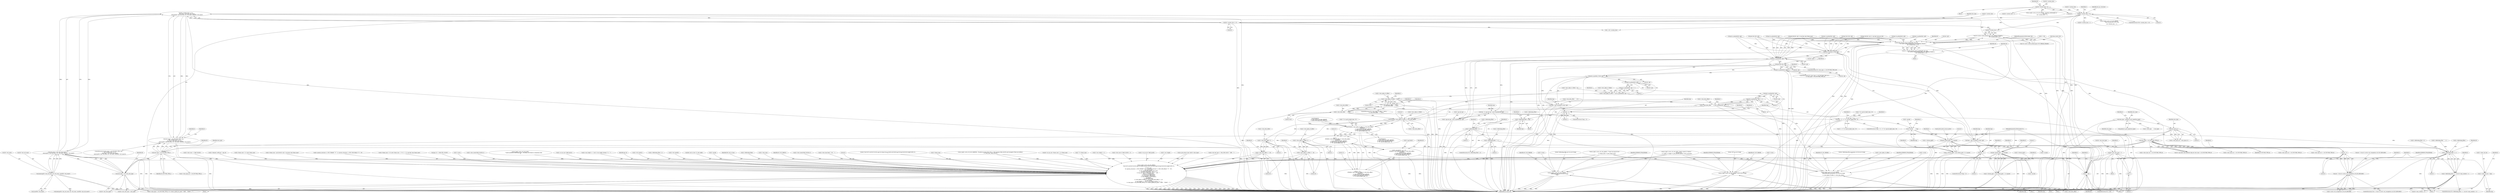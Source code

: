 digraph "0_FFmpeg_29ffeef5e73b8f41ff3a3f2242d356759c66f91f@API" {
"1002259" [label="(Call,h0->current_slice == 0 ||\n         slice_type != h0->last_slice_type ||\n         memcmp(h0->last_ref_count, h0->ref_count, sizeof(h0->ref_count)))"];
"1002260" [label="(Call,h0->current_slice == 0)"];
"1001121" [label="(Call,h0->current_slice != 0)"];
"1000189" [label="(Call,h0->current_slice = 0)"];
"1002265" [label="(Call,slice_type != h0->last_slice_type ||\n         memcmp(h0->last_ref_count, h0->ref_count, sizeof(h0->ref_count)))"];
"1002266" [label="(Call,slice_type != h0->last_slice_type)"];
"1002256" [label="(Call,slice_type != AV_PICTURE_TYPE_I)"];
"1000288" [label="(Call,slice_type & 3)"];
"1000274" [label="(Call,slice_type = golomb_to_pict_type[slice_type])"];
"1001058" [label="(Call,slice_type == AV_PICTURE_TYPE_B)"];
"1001900" [label="(Call,h0->last_slice_type = -1)"];
"1001904" [label="(Call,-1)"];
"1002271" [label="(Call,memcmp(h0->last_ref_count, h0->ref_count, sizeof(h0->ref_count)))"];
"1002255" [label="(Call,slice_type != AV_PICTURE_TYPE_I &&\n        (h0->current_slice == 0 ||\n         slice_type != h0->last_slice_type ||\n         memcmp(h0->last_ref_count, h0->ref_count, sizeof(h0->ref_count))))"];
"1002408" [label="(Call,!(h->avctx->active_thread_type & FF_THREAD_FRAME) ||\n                                             h0->current_slice == 0)"];
"1002402" [label="(Call,ff_h264_decode_ref_pic_marking(h0, &h->gb,\n                                             !(h->avctx->active_thread_type & FF_THREAD_FRAME) ||\n                                             h0->current_slice == 0))"];
"1002400" [label="(Call,ret = ff_h264_decode_ref_pic_marking(h0, &h->gb,\n                                             !(h->avctx->active_thread_type & FF_THREAD_FRAME) ||\n                                             h0->current_slice == 0))"];
"1002424" [label="(Call,ret < 0)"];
"1002423" [label="(Call,ret < 0 && (h->avctx->err_recognition & AV_EF_EXPLODE))"];
"1002493" [label="(Call,get_ue_golomb_31(&h->gb))"];
"1002491" [label="(Call,tmp = get_ue_golomb_31(&h->gb))"];
"1002499" [label="(Call,tmp > 2)"];
"1002511" [label="(Call,h->cabac_init_idc = tmp)"];
"1002529" [label="(Call,get_se_golomb(&h->gb))"];
"1002521" [label="(Call,tmp = h->pps.init_qp + get_se_golomb(&h->gb))"];
"1002535" [label="(Call,tmp > 51 + 6 * (h->sps.bit_depth_luma - 8))"];
"1002549" [label="(Call,av_log(h->avctx, AV_LOG_ERROR, \"QP %u out of range\n\", tmp))"];
"1002558" [label="(Call,h->qscale       = tmp)"];
"1002569" [label="(Call,get_chroma_qp(h, 0, h->qscale))"];
"1002563" [label="(Call,h->chroma_qp[0] = get_chroma_qp(h, 0, h->qscale))"];
"1002581" [label="(Call,get_chroma_qp(h, 1, h->qscale))"];
"1002575" [label="(Call,h->chroma_qp[1] = get_chroma_qp(h, 1, h->qscale))"];
"1002835" [label="(Call,h != h0)"];
"1003305" [label="(Call,av_log(h->avctx, AV_LOG_DEBUG,\n               \"slice:%d %s mb:%d %c%s%s pps:%u frame:%d poc:%d/%d ref:%d/%d qp:%d loop:%d:%d:%d weight:%d%s %s\n\",\n               h->slice_num,\n               (h->picture_structure == PICT_FRAME ? \"F\" : h->picture_structure == PICT_TOP_FIELD ? \"T\" : \"B\"),\n               first_mb_in_slice,\n               av_get_picture_type_char(h->slice_type),\n               h->slice_type_fixed ? \" fix\" : \"\",\n               h->nal_unit_type == NAL_IDR_SLICE ? \" IDR\" : \"\",\n               pps_id, h->frame_num,\n               h->cur_pic_ptr->field_poc[0],\n               h->cur_pic_ptr->field_poc[1],\n               h->ref_count[0], h->ref_count[1],\n               h->qscale,\n               h->deblocking_filter,\n               h->slice_alpha_c0_offset / 2 - 26, h->slice_beta_offset / 2 - 26,\n               h->use_weight,\n               h->use_weight == 1 && h->use_weight_chroma ? \"c\" : \"\",\n               h->slice_type == AV_PICTURE_TYPE_B ? (h->direct_spatial_mv_pred ? \"SPAT\" : \"TEMP\") : \"\"))"];
"1002523" [label="(Call,h->pps.init_qp + get_se_golomb(&h->gb))"];
"1002593" [label="(Call,get_bits1(&h->gb))"];
"1002610" [label="(Call,get_se_golomb(&h->gb))"];
"1002639" [label="(Call,get_ue_golomb_31(&h->gb))"];
"1002637" [label="(Call,tmp = get_ue_golomb_31(&h->gb))"];
"1002645" [label="(Call,tmp > 2)"];
"1002649" [label="(Call,av_log(h->avctx, AV_LOG_ERROR,\n                   \"deblocking_filter_idc %u out of range\n\", tmp))"];
"1002658" [label="(Call,h->deblocking_filter = tmp)"];
"1002664" [label="(Call,h->deblocking_filter < 2)"];
"1002669" [label="(Call,h->deblocking_filter ^= 1)"];
"1002785" [label="(Call,h->deblocking_filter == 1)"];
"1002784" [label="(Call,h->deblocking_filter == 1 && h0->max_contexts > 1)"];
"1002684" [label="(Call,get_se_golomb(&h->gb))"];
"1002683" [label="(Call,get_se_golomb(&h->gb) << 1)"];
"1002679" [label="(Call,h->slice_alpha_c0_offset += get_se_golomb(&h->gb) << 1)"];
"1002703" [label="(Call,h->slice_alpha_c0_offset > 104U)"];
"1002702" [label="(Call,h->slice_alpha_c0_offset > 104U ||\n                h->slice_beta_offset     > 104U)"];
"1002714" [label="(Call,av_log(h->avctx, AV_LOG_ERROR,\n                       \"deblocking filter parameters %d %d out of range\n\",\n                       h->slice_alpha_c0_offset, h->slice_beta_offset))"];
"1002856" [label="(Call,FFMIN(h->slice_alpha_c0_offset, h->slice_beta_offset))"];
"1002855" [label="(Call,FFMIN(h->slice_alpha_c0_offset, h->slice_beta_offset) -\n                   FFMAX3(0,\n                          h->pps.chroma_qp_index_offset[0],\n                          h->pps.chroma_qp_index_offset[1]) +\n                   6 * (h->sps.bit_depth_luma - 8))"];
"1002853" [label="(Call,52 -\n                   FFMIN(h->slice_alpha_c0_offset, h->slice_beta_offset) -\n                   FFMAX3(0,\n                          h->pps.chroma_qp_index_offset[0],\n                          h->pps.chroma_qp_index_offset[1]) +\n                   6 * (h->sps.bit_depth_luma - 8))"];
"1002847" [label="(Call,h->qp_thresh = 15 + 52 -\n                   FFMIN(h->slice_alpha_c0_offset, h->slice_beta_offset) -\n                   FFMAX3(0,\n                          h->pps.chroma_qp_index_offset[0],\n                          h->pps.chroma_qp_index_offset[1]) +\n                   6 * (h->sps.bit_depth_luma - 8))"];
"1002851" [label="(Call,15 + 52 -\n                   FFMIN(h->slice_alpha_c0_offset, h->slice_beta_offset) -\n                   FFMAX3(0,\n                          h->pps.chroma_qp_index_offset[0],\n                          h->pps.chroma_qp_index_offset[1]) +\n                   6 * (h->sps.bit_depth_luma - 8))"];
"1003383" [label="(Call,h->slice_alpha_c0_offset / 2)"];
"1003382" [label="(Call,h->slice_alpha_c0_offset / 2 - 26)"];
"1003390" [label="(Call,h->slice_beta_offset / 2)"];
"1003389" [label="(Call,h->slice_beta_offset / 2 - 26)"];
"1002695" [label="(Call,get_se_golomb(&h->gb))"];
"1002694" [label="(Call,get_se_golomb(&h->gb) << 1)"];
"1002690" [label="(Call,h->slice_beta_offset     += get_se_golomb(&h->gb) << 1)"];
"1002708" [label="(Call,h->slice_beta_offset     > 104U)"];
"1001909" [label="(Identifier,h)"];
"1002211" [label="(Call,get_se_golomb(&h->gb))"];
"1002549" [label="(Call,av_log(h->avctx, AV_LOG_ERROR, \"QP %u out of range\n\", tmp))"];
"1003371" [label="(Call,h->ref_count[1])"];
"1002653" [label="(Identifier,AV_LOG_ERROR)"];
"1002288" [label="(Identifier,h)"];
"1003304" [label="(Block,)"];
"1002805" [label="(Call,h->deblocking_filter = 2)"];
"1002275" [label="(Call,h0->ref_count)"];
"1003366" [label="(Call,h->ref_count[0])"];
"1002666" [label="(Identifier,h)"];
"1001905" [label="(Literal,1)"];
"1002673" [label="(Literal,1)"];
"1002620" [label="(Call,h->slice_alpha_c0_offset = 52)"];
"1001059" [label="(Identifier,slice_type)"];
"1002022" [label="(Call,first_mb_in_slice / h->mb_width)"];
"1002625" [label="(Call,h->slice_beta_offset     = 52)"];
"1002273" [label="(Identifier,h0)"];
"1000276" [label="(Call,golomb_to_pict_type[slice_type])"];
"1002800" [label="(Identifier,h)"];
"1002581" [label="(Call,get_chroma_qp(h, 1, h->qscale))"];
"1001188" [label="(Identifier,h)"];
"1002668" [label="(Literal,2)"];
"1002685" [label="(Call,&h->gb)"];
"1002572" [label="(Call,h->qscale)"];
"1000281" [label="(Identifier,h)"];
"1003394" [label="(Literal,2)"];
"1002636" [label="(Block,)"];
"1001130" [label="(Identifier,last_pic_structure)"];
"1003376" [label="(Call,h->qscale)"];
"1002847" [label="(Call,h->qp_thresh = 15 + 52 -\n                   FFMIN(h->slice_alpha_c0_offset, h->slice_beta_offset) -\n                   FFMAX3(0,\n                          h->pps.chroma_qp_index_offset[0],\n                          h->pps.chroma_qp_index_offset[1]) +\n                   6 * (h->sps.bit_depth_luma - 8))"];
"1002789" [label="(Literal,1)"];
"1003392" [label="(Identifier,h)"];
"1001914" [label="(Call,clone_slice(h, h0))"];
"1002849" [label="(Identifier,h)"];
"1002424" [label="(Call,ret < 0)"];
"1002523" [label="(Call,h->pps.init_qp + get_se_golomb(&h->gb))"];
"1002639" [label="(Call,get_ue_golomb_31(&h->gb))"];
"1002562" [label="(Identifier,tmp)"];
"1002648" [label="(Block,)"];
"1003384" [label="(Call,h->slice_alpha_c0_offset)"];
"1003329" [label="(Identifier,first_mb_in_slice)"];
"1002465" [label="(Call,h->slice_type_nos == AV_PICTURE_TYPE_B)"];
"1002894" [label="(Call,memcpy(h0->last_ref_count, h0->ref_count, sizeof(h0->last_ref_count)))"];
"1003379" [label="(Call,h->deblocking_filter)"];
"1002865" [label="(Literal,0)"];
"1002593" [label="(Call,get_bits1(&h->gb))"];
"1002492" [label="(Identifier,tmp)"];
"1003311" [label="(Call,h->slice_num)"];
"1002254" [label="(ControlStructure,if (slice_type != AV_PICTURE_TYPE_I &&\n        (h0->current_slice == 0 ||\n         slice_type != h0->last_slice_type ||\n         memcmp(h0->last_ref_count, h0->ref_count, sizeof(h0->ref_count)))))"];
"1002647" [label="(Literal,2)"];
"1002784" [label="(Call,h->deblocking_filter == 1 && h0->max_contexts > 1)"];
"1002718" [label="(Identifier,AV_LOG_ERROR)"];
"1001611" [label="(Call,ret < 0 && (h->avctx->err_recognition & AV_EF_EXPLODE))"];
"1003388" [label="(Literal,26)"];
"1002854" [label="(Literal,52)"];
"1000275" [label="(Identifier,slice_type)"];
"1002262" [label="(Identifier,h0)"];
"1003309" [label="(Identifier,AV_LOG_DEBUG)"];
"1002792" [label="(Identifier,h0)"];
"1002959" [label="(Call,h->slice_num&(MAX_SLICES-1))"];
"1003397" [label="(Identifier,h)"];
"1002689" [label="(Literal,1)"];
"1002696" [label="(Call,&h->gb)"];
"1002408" [label="(Call,!(h->avctx->active_thread_type & FF_THREAD_FRAME) ||\n                                             h0->current_slice == 0)"];
"1002575" [label="(Call,h->chroma_qp[1] = get_chroma_qp(h, 1, h->qscale))"];
"1002640" [label="(Call,&h->gb)"];
"1002498" [label="(ControlStructure,if (tmp > 2))"];
"1002663" [label="(ControlStructure,if (h->deblocking_filter < 2))"];
"1002563" [label="(Call,h->chroma_qp[0] = get_chroma_qp(h, 0, h->qscale))"];
"1002566" [label="(Identifier,h)"];
"1002259" [label="(Call,h0->current_slice == 0 ||\n         slice_type != h0->last_slice_type ||\n         memcmp(h0->last_ref_count, h0->ref_count, sizeof(h0->ref_count)))"];
"1002778" [label="(Call,h->deblocking_filter = 0)"];
"1002257" [label="(Identifier,slice_type)"];
"1000997" [label="(Call,get_bits(&h->gb, h->sps.log2_max_frame_num))"];
"1003382" [label="(Call,h->slice_alpha_c0_offset / 2 - 26)"];
"1001051" [label="(Call,!h->sps.direct_8x8_inference_flag && slice_type == AV_PICTURE_TYPE_B)"];
"1000279" [label="(Call,h->slice_type     = slice_type)"];
"1003334" [label="(Call,h->slice_type_fixed ? \" fix\" : \"\")"];
"1003425" [label="(Literal,0)"];
"1000289" [label="(Identifier,slice_type)"];
"1002880" [label="(Call,6 * (h->sps.bit_depth_luma - 8))"];
"1001058" [label="(Call,slice_type == AV_PICTURE_TYPE_B)"];
"1000193" [label="(Literal,0)"];
"1002402" [label="(Call,ff_h264_decode_ref_pic_marking(h0, &h->gb,\n                                             !(h->avctx->active_thread_type & FF_THREAD_FRAME) ||\n                                             h0->current_slice == 0))"];
"1002426" [label="(Literal,0)"];
"1003310" [label="(Literal,\"slice:%d %s mb:%d %c%s%s pps:%u frame:%d poc:%d/%d ref:%d/%d qp:%d loop:%d:%d:%d weight:%d%s %s\n\")"];
"1003349" [label="(Call,h->frame_num)"];
"1002975" [label="(Call,av_log(h->avctx, AV_LOG_WARNING, \"Possibly too many slices (%d >= %d), increase MAX_SLICES and recompile if there are artifacts\n\", h->slice_num, MAX_SLICES))"];
"1002651" [label="(Identifier,h)"];
"1002719" [label="(Literal,\"deblocking filter parameters %d %d out of range\n\")"];
"1000855" [label="(Call,av_log(h->avctx, AV_LOG_ERROR, \"changing width/height on \"\n                   \"slice %d\n\", h0->current_slice + 1))"];
"1001175" [label="(Call,h0->current_slice + 1)"];
"1000126" [label="(MethodParameterIn,H264Context *h0)"];
"1002337" [label="(Call,h->slice_type_nos == AV_PICTURE_TYPE_B)"];
"1002564" [label="(Call,h->chroma_qp[0])"];
"1003305" [label="(Call,av_log(h->avctx, AV_LOG_DEBUG,\n               \"slice:%d %s mb:%d %c%s%s pps:%u frame:%d poc:%d/%d ref:%d/%d qp:%d loop:%d:%d:%d weight:%d%s %s\n\",\n               h->slice_num,\n               (h->picture_structure == PICT_FRAME ? \"F\" : h->picture_structure == PICT_TOP_FIELD ? \"T\" : \"B\"),\n               first_mb_in_slice,\n               av_get_picture_type_char(h->slice_type),\n               h->slice_type_fixed ? \" fix\" : \"\",\n               h->nal_unit_type == NAL_IDR_SLICE ? \" IDR\" : \"\",\n               pps_id, h->frame_num,\n               h->cur_pic_ptr->field_poc[0],\n               h->cur_pic_ptr->field_poc[1],\n               h->ref_count[0], h->ref_count[1],\n               h->qscale,\n               h->deblocking_filter,\n               h->slice_alpha_c0_offset / 2 - 26, h->slice_beta_offset / 2 - 26,\n               h->use_weight,\n               h->use_weight == 1 && h->use_weight_chroma ? \"c\" : \"\",\n               h->slice_type == AV_PICTURE_TYPE_B ? (h->direct_spatial_mv_pred ? \"SPAT\" : \"TEMP\") : \"\"))"];
"1001754" [label="(Call,h0->cur_pic_ptr->frame_num != h->frame_num)"];
"1002836" [label="(Identifier,h)"];
"1002159" [label="(Call,get_se_golomb(&h->gb))"];
"1002834" [label="(ControlStructure,if (h != h0))"];
"1002088" [label="(Call,2 * h->frame_num)"];
"1003401" [label="(Call,h->use_weight == 1)"];
"1002417" [label="(Call,h0->current_slice == 0)"];
"1002529" [label="(Call,get_se_golomb(&h->gb))"];
"1003004" [label="(Call,h->slice_num & (MAX_SLICES - 1))"];
"1002535" [label="(Call,tmp > 51 + 6 * (h->sps.bit_depth_luma - 8))"];
"1002131" [label="(Call,get_bits(&h->gb, h->sps.log2_max_poc_lsb))"];
"1002733" [label="(Identifier,h)"];
"1002723" [label="(Call,h->slice_beta_offset)"];
"1001901" [label="(Call,h0->last_slice_type)"];
"1002451" [label="(Call,h->slice_type_nos == AV_PICTURE_TYPE_B)"];
"1002522" [label="(Identifier,tmp)"];
"1002534" [label="(ControlStructure,if (tmp > 51 + 6 * (h->sps.bit_depth_luma - 8)))"];
"1002720" [label="(Call,h->slice_alpha_c0_offset)"];
"1002680" [label="(Call,h->slice_alpha_c0_offset)"];
"1000177" [label="(Block,)"];
"1002491" [label="(Call,tmp = get_ue_golomb_31(&h->gb))"];
"1003352" [label="(Call,h->cur_pic_ptr->field_poc[0])"];
"1002524" [label="(Call,h->pps.init_qp)"];
"1002863" [label="(Call,FFMAX3(0,\n                          h->pps.chroma_qp_index_offset[0],\n                          h->pps.chroma_qp_index_offset[1]) +\n                   6 * (h->sps.bit_depth_luma - 8))"];
"1002186" [label="(Call,get_se_golomb(&h->gb))"];
"1002665" [label="(Call,h->deblocking_filter)"];
"1002670" [label="(Call,h->deblocking_filter)"];
"1002690" [label="(Call,h->slice_beta_offset     += get_se_golomb(&h->gb) << 1)"];
"1002638" [label="(Identifier,tmp)"];
"1002835" [label="(Call,h != h0)"];
"1002557" [label="(Identifier,AVERROR_INVALIDDATA)"];
"1002571" [label="(Literal,0)"];
"1003396" [label="(Call,h->use_weight)"];
"1002790" [label="(Call,h0->max_contexts > 1)"];
"1002700" [label="(Literal,1)"];
"1002536" [label="(Identifier,tmp)"];
"1002261" [label="(Call,h0->current_slice)"];
"1003390" [label="(Call,h->slice_beta_offset / 2)"];
"1002848" [label="(Call,h->qp_thresh)"];
"1002598" [label="(ControlStructure,if (h->slice_type == AV_PICTURE_TYPE_SP ||\n        h->slice_type == AV_PICTURE_TYPE_SI))"];
"1002701" [label="(ControlStructure,if (h->slice_alpha_c0_offset > 104U ||\n                h->slice_beta_offset     > 104U))"];
"1002615" [label="(Call,h->deblocking_filter     = 1)"];
"1003389" [label="(Call,h->slice_beta_offset / 2 - 26)"];
"1003330" [label="(Call,av_get_picture_type_char(h->slice_type))"];
"1002403" [label="(Identifier,h0)"];
"1002499" [label="(Call,tmp > 2)"];
"1002610" [label="(Call,get_se_golomb(&h->gb))"];
"1002662" [label="(Identifier,tmp)"];
"1002786" [label="(Call,h->deblocking_filter)"];
"1002272" [label="(Call,h0->last_ref_count)"];
"1000125" [label="(MethodParameterIn,H264Context *h)"];
"1000861" [label="(Call,h0->current_slice + 1)"];
"1002602" [label="(Identifier,h)"];
"1002617" [label="(Identifier,h)"];
"1002286" [label="(Call,h->slice_type_nos != AV_PICTURE_TYPE_I)"];
"1002584" [label="(Call,h->qscale)"];
"1002660" [label="(Identifier,h)"];
"1002409" [label="(Call,!(h->avctx->active_thread_type & FF_THREAD_FRAME))"];
"1001169" [label="(Call,av_log(h->avctx, AV_LOG_ERROR,\n                   \"unset cur_pic_ptr on %d. slice\n\",\n                   h0->current_slice + 1))"];
"1002476" [label="(Call,ff_h264_direct_ref_list_init(h))"];
"1002260" [label="(Call,h0->current_slice == 0)"];
"1002354" [label="(Call,h->slice_type_nos == AV_PICTURE_TYPE_B)"];
"1002684" [label="(Call,get_se_golomb(&h->gb))"];
"1002646" [label="(Identifier,tmp)"];
"1002650" [label="(Call,h->avctx)"];
"1002399" [label="(Block,)"];
"1002553" [label="(Identifier,AV_LOG_ERROR)"];
"1002695" [label="(Call,get_se_golomb(&h->gb))"];
"1002569" [label="(Call,get_chroma_qp(h, 0, h->qscale))"];
"1002678" [label="(Block,)"];
"1002264" [label="(Literal,0)"];
"1002539" [label="(Call,6 * (h->sps.bit_depth_luma - 8))"];
"1003340" [label="(Call,h->nal_unit_type == NAL_IDR_SLICE ? \" IDR\" : \"\")"];
"1002537" [label="(Call,51 + 6 * (h->sps.bit_depth_luma - 8))"];
"1002692" [label="(Identifier,h)"];
"1001904" [label="(Call,-1)"];
"1002889" [label="(Call,h0->last_slice_type = slice_type)"];
"1002669" [label="(Call,h->deblocking_filter ^= 1)"];
"1001120" [label="(ControlStructure,if (h0->current_slice != 0))"];
"1002438" [label="(Identifier,h)"];
"1002727" [label="(Identifier,AVERROR_INVALIDDATA)"];
"1002490" [label="(Block,)"];
"1002590" [label="(Identifier,h)"];
"1002708" [label="(Call,h->slice_beta_offset     > 104U)"];
"1002425" [label="(Identifier,ret)"];
"1002702" [label="(Call,h->slice_alpha_c0_offset > 104U ||\n                h->slice_beta_offset     > 104U)"];
"1002703" [label="(Call,h->slice_alpha_c0_offset > 104U)"];
"1002271" [label="(Call,memcmp(h0->last_ref_count, h0->ref_count, sizeof(h0->ref_count)))"];
"1002783" [label="(ControlStructure,if (h->deblocking_filter == 1 && h0->max_contexts > 1))"];
"1003395" [label="(Literal,26)"];
"1002266" [label="(Call,slice_type != h0->last_slice_type)"];
"1000274" [label="(Call,slice_type = golomb_to_pict_type[slice_type])"];
"1002423" [label="(Call,ret < 0 && (h->avctx->err_recognition & AV_EF_EXPLODE))"];
"1002255" [label="(Call,slice_type != AV_PICTURE_TYPE_I &&\n        (h0->current_slice == 0 ||\n         slice_type != h0->last_slice_type ||\n         memcmp(h0->last_ref_count, h0->ref_count, sizeof(h0->ref_count))))"];
"1002570" [label="(Identifier,h)"];
"1002969" [label="(Call,h->slice_num >= MAX_SLICES)"];
"1000980" [label="(Call,h->dequant_coeff_pps != pps_id)"];
"1001442" [label="(Call,h->frame_num != h->prev_frame_num)"];
"1002645" [label="(Call,tmp > 2)"];
"1002851" [label="(Call,15 + 52 -\n                   FFMIN(h->slice_alpha_c0_offset, h->slice_beta_offset) -\n                   FFMAX3(0,\n                          h->pps.chroma_qp_index_offset[0],\n                          h->pps.chroma_qp_index_offset[1]) +\n                   6 * (h->sps.bit_depth_luma - 8))"];
"1002284" [label="(Identifier,h)"];
"1002649" [label="(Call,av_log(h->avctx, AV_LOG_ERROR,\n                   \"deblocking_filter_idc %u out of range\n\", tmp))"];
"1002404" [label="(Call,&h->gb)"];
"1002655" [label="(Identifier,tmp)"];
"1002511" [label="(Call,h->cabac_init_idc = tmp)"];
"1002422" [label="(ControlStructure,if (ret < 0 && (h->avctx->err_recognition & AV_EF_EXPLODE)))"];
"1002709" [label="(Call,h->slice_beta_offset)"];
"1003411" [label="(Call,h->slice_type == AV_PICTURE_TYPE_B ? (h->direct_spatial_mv_pred ? \"SPAT\" : \"TEMP\") : \"\")"];
"1002659" [label="(Call,h->deblocking_filter)"];
"1000993" [label="(Call,h->frame_num = get_bits(&h->gb, h->sps.log2_max_frame_num))"];
"1002267" [label="(Identifier,slice_type)"];
"1002427" [label="(Call,h->avctx->err_recognition & AV_EF_EXPLODE)"];
"1003314" [label="(Call,h->picture_structure == PICT_FRAME ? \"F\" : h->picture_structure == PICT_TOP_FIELD ? \"T\" : \"B\")"];
"1000197" [label="(Identifier,h0)"];
"1002860" [label="(Call,h->slice_beta_offset)"];
"1002841" [label="(Identifier,h)"];
"1002594" [label="(Call,&h->gb)"];
"1002493" [label="(Call,get_ue_golomb_31(&h->gb))"];
"1002852" [label="(Literal,15)"];
"1001083" [label="(Call,get_bits1(&h->gb))"];
"1002714" [label="(Call,av_log(h->avctx, AV_LOG_ERROR,\n                       \"deblocking filter parameters %d %d out of range\n\",\n                       h->slice_alpha_c0_offset, h->slice_beta_offset))"];
"1003391" [label="(Call,h->slice_beta_offset)"];
"1001121" [label="(Call,h0->current_slice != 0)"];
"1002512" [label="(Call,h->cabac_init_idc)"];
"1002611" [label="(Call,&h->gb)"];
"1002435" [label="(Identifier,AVERROR_INVALIDDATA)"];
"1002679" [label="(Call,h->slice_alpha_c0_offset += get_se_golomb(&h->gb) << 1)"];
"1002500" [label="(Identifier,tmp)"];
"1002239" [label="(Call,get_ue_golomb(&h->gb))"];
"1002501" [label="(Literal,2)"];
"1002400" [label="(Call,ret = ff_h264_decode_ref_pic_marking(h0, &h->gb,\n                                             !(h->avctx->active_thread_type & FF_THREAD_FRAME) ||\n                                             h0->current_slice == 0))"];
"1002705" [label="(Identifier,h)"];
"1002712" [label="(Literal,104U)"];
"1002715" [label="(Call,h->avctx)"];
"1002401" [label="(Identifier,ret)"];
"1002713" [label="(Block,)"];
"1002576" [label="(Call,h->chroma_qp[1])"];
"1000190" [label="(Call,h0->current_slice)"];
"1002582" [label="(Identifier,h)"];
"1002548" [label="(Block,)"];
"1001460" [label="(Call,h->frame_num != (h->prev_frame_num + 1) % (1 << h->sps.log2_max_frame_num))"];
"1002530" [label="(Call,&h->gb)"];
"1002654" [label="(Literal,\"deblocking_filter_idc %u out of range\n\")"];
"1002657" [label="(Identifier,AVERROR_INVALIDDATA)"];
"1002853" [label="(Call,52 -\n                   FFMIN(h->slice_alpha_c0_offset, h->slice_beta_offset) -\n                   FFMAX3(0,\n                          h->pps.chroma_qp_index_offset[0],\n                          h->pps.chroma_qp_index_offset[1]) +\n                   6 * (h->sps.bit_depth_luma - 8))"];
"1000306" [label="(Call,pps_id >= MAX_PPS_COUNT)"];
"1002551" [label="(Identifier,h)"];
"1002676" [label="(Identifier,h)"];
"1001908" [label="(Call,h != h0)"];
"1002671" [label="(Identifier,h)"];
"1002550" [label="(Call,h->avctx)"];
"1002637" [label="(Call,tmp = get_ue_golomb_31(&h->gb))"];
"1002704" [label="(Call,h->slice_alpha_c0_offset)"];
"1001125" [label="(Literal,0)"];
"1002513" [label="(Identifier,h)"];
"1003306" [label="(Call,h->avctx)"];
"1002691" [label="(Call,h->slice_beta_offset)"];
"1002578" [label="(Identifier,h)"];
"1000290" [label="(Literal,3)"];
"1002518" [label="(Identifier,h)"];
"1002258" [label="(Identifier,AV_PICTURE_TYPE_I)"];
"1002942" [label="(Call,h->slice_num&(MAX_SLICES-1))"];
"1001183" [label="(Block,)"];
"1000887" [label="(Call,av_log(h->avctx, AV_LOG_INFO, \"Reinit context to %dx%d, \"\n               \"pix_fmt: %s\n\", h->width, h->height, av_get_pix_fmt_name(h->avctx->pix_fmt)))"];
"1002587" [label="(ControlStructure,if (h->slice_type == AV_PICTURE_TYPE_SP))"];
"1002710" [label="(Identifier,h)"];
"1002785" [label="(Call,h->deblocking_filter == 1)"];
"1003383" [label="(Call,h->slice_alpha_c0_offset / 2)"];
"1002555" [label="(Identifier,tmp)"];
"1002909" [label="(Call,++h0->current_slice)"];
"1002856" [label="(Call,FFMIN(h->slice_alpha_c0_offset, h->slice_beta_offset))"];
"1002707" [label="(Literal,104U)"];
"1002664" [label="(Call,h->deblocking_filter < 2)"];
"1002855" [label="(Call,FFMIN(h->slice_alpha_c0_offset, h->slice_beta_offset) -\n                   FFMAX3(0,\n                          h->pps.chroma_qp_index_offset[0],\n                          h->pps.chroma_qp_index_offset[1]) +\n                   6 * (h->sps.bit_depth_luma - 8))"];
"1002864" [label="(Call,FFMAX3(0,\n                          h->pps.chroma_qp_index_offset[0],\n                          h->pps.chroma_qp_index_offset[1]))"];
"1002268" [label="(Call,h0->last_slice_type)"];
"1002716" [label="(Identifier,h)"];
"1002837" [label="(Identifier,h0)"];
"1002823" [label="(Call,av_log(h->avctx, AV_LOG_INFO,\n                       \"Cannot parallelize deblocking type 1, decoding such frames in sequential order\n\"))"];
"1002265" [label="(Call,slice_type != h0->last_slice_type ||\n         memcmp(h0->last_ref_count, h0->ref_count, sizeof(h0->ref_count)))"];
"1003359" [label="(Call,h->cur_pic_ptr->field_poc[1])"];
"1003399" [label="(Call,h->use_weight == 1 && h->use_weight_chroma ? \"c\" : \"\")"];
"1000284" [label="(Call,h->slice_type_nos = slice_type & 3)"];
"1002857" [label="(Call,h->slice_alpha_c0_offset)"];
"1001073" [label="(Call,get_bits1(&h->gb))"];
"1003426" [label="(MethodReturn,static int)"];
"1001122" [label="(Call,h0->current_slice)"];
"1002278" [label="(Call,sizeof(h0->ref_count))"];
"1002644" [label="(ControlStructure,if (tmp > 2))"];
"1002521" [label="(Call,tmp = h->pps.init_qp + get_se_golomb(&h->gb))"];
"1003387" [label="(Literal,2)"];
"1002559" [label="(Call,h->qscale)"];
"1002694" [label="(Call,get_se_golomb(&h->gb) << 1)"];
"1001900" [label="(Call,h0->last_slice_type = -1)"];
"1000127" [label="(Block,)"];
"1002560" [label="(Identifier,h)"];
"1002554" [label="(Literal,\"QP %u out of range\n\")"];
"1002683" [label="(Call,get_se_golomb(&h->gb) << 1)"];
"1002891" [label="(Identifier,h0)"];
"1002658" [label="(Call,h->deblocking_filter = tmp)"];
"1002430" [label="(Identifier,h)"];
"1002256" [label="(Call,slice_type != AV_PICTURE_TYPE_I)"];
"1002494" [label="(Call,&h->gb)"];
"1002505" [label="(Identifier,h)"];
"1001060" [label="(Identifier,AV_PICTURE_TYPE_B)"];
"1001491" [label="(Call,av_log(h->avctx, AV_LOG_DEBUG, \"Frame num gap %d %d\n\",\n                   h->frame_num, h->prev_frame_num))"];
"1000189" [label="(Call,h0->current_slice = 0)"];
"1002558" [label="(Call,h->qscale       = tmp)"];
"1002583" [label="(Literal,1)"];
"1003348" [label="(Identifier,pps_id)"];
"1002515" [label="(Identifier,tmp)"];
"1000288" [label="(Call,slice_type & 3)"];
"1002113" [label="(Call,get_ue_golomb(&h->gb))"];
"1002259" -> "1002255"  [label="AST: "];
"1002259" -> "1002260"  [label="CFG: "];
"1002259" -> "1002265"  [label="CFG: "];
"1002260" -> "1002259"  [label="AST: "];
"1002265" -> "1002259"  [label="AST: "];
"1002255" -> "1002259"  [label="CFG: "];
"1002259" -> "1003426"  [label="DDG: "];
"1002259" -> "1003426"  [label="DDG: "];
"1002259" -> "1002255"  [label="DDG: "];
"1002259" -> "1002255"  [label="DDG: "];
"1002260" -> "1002259"  [label="DDG: "];
"1002260" -> "1002259"  [label="DDG: "];
"1002265" -> "1002259"  [label="DDG: "];
"1002265" -> "1002259"  [label="DDG: "];
"1002259" -> "1002408"  [label="DDG: "];
"1002260" -> "1002264"  [label="CFG: "];
"1002261" -> "1002260"  [label="AST: "];
"1002264" -> "1002260"  [label="AST: "];
"1002267" -> "1002260"  [label="CFG: "];
"1002260" -> "1003426"  [label="DDG: "];
"1001121" -> "1002260"  [label="DDG: "];
"1002260" -> "1002417"  [label="DDG: "];
"1002260" -> "1002909"  [label="DDG: "];
"1001121" -> "1001120"  [label="AST: "];
"1001121" -> "1001125"  [label="CFG: "];
"1001122" -> "1001121"  [label="AST: "];
"1001125" -> "1001121"  [label="AST: "];
"1001130" -> "1001121"  [label="CFG: "];
"1001188" -> "1001121"  [label="CFG: "];
"1001121" -> "1003426"  [label="DDG: "];
"1001121" -> "1003426"  [label="DDG: "];
"1000189" -> "1001121"  [label="DDG: "];
"1001121" -> "1001169"  [label="DDG: "];
"1001121" -> "1001175"  [label="DDG: "];
"1001121" -> "1002417"  [label="DDG: "];
"1001121" -> "1002909"  [label="DDG: "];
"1000189" -> "1000177"  [label="AST: "];
"1000189" -> "1000193"  [label="CFG: "];
"1000190" -> "1000189"  [label="AST: "];
"1000193" -> "1000189"  [label="AST: "];
"1000197" -> "1000189"  [label="CFG: "];
"1000189" -> "1003426"  [label="DDG: "];
"1000189" -> "1000855"  [label="DDG: "];
"1000189" -> "1000861"  [label="DDG: "];
"1002265" -> "1002266"  [label="CFG: "];
"1002265" -> "1002271"  [label="CFG: "];
"1002266" -> "1002265"  [label="AST: "];
"1002271" -> "1002265"  [label="AST: "];
"1002265" -> "1003426"  [label="DDG: "];
"1002265" -> "1003426"  [label="DDG: "];
"1002266" -> "1002265"  [label="DDG: "];
"1002266" -> "1002265"  [label="DDG: "];
"1002271" -> "1002265"  [label="DDG: "];
"1002271" -> "1002265"  [label="DDG: "];
"1002266" -> "1002268"  [label="CFG: "];
"1002267" -> "1002266"  [label="AST: "];
"1002268" -> "1002266"  [label="AST: "];
"1002273" -> "1002266"  [label="CFG: "];
"1002266" -> "1003426"  [label="DDG: "];
"1002266" -> "1003426"  [label="DDG: "];
"1002256" -> "1002266"  [label="DDG: "];
"1001900" -> "1002266"  [label="DDG: "];
"1002266" -> "1002889"  [label="DDG: "];
"1002256" -> "1002255"  [label="AST: "];
"1002256" -> "1002258"  [label="CFG: "];
"1002257" -> "1002256"  [label="AST: "];
"1002258" -> "1002256"  [label="AST: "];
"1002262" -> "1002256"  [label="CFG: "];
"1002255" -> "1002256"  [label="CFG: "];
"1002256" -> "1003426"  [label="DDG: "];
"1002256" -> "1002255"  [label="DDG: "];
"1002256" -> "1002255"  [label="DDG: "];
"1000288" -> "1002256"  [label="DDG: "];
"1001058" -> "1002256"  [label="DDG: "];
"1002256" -> "1002286"  [label="DDG: "];
"1002256" -> "1002889"  [label="DDG: "];
"1000288" -> "1000284"  [label="AST: "];
"1000288" -> "1000290"  [label="CFG: "];
"1000289" -> "1000288"  [label="AST: "];
"1000290" -> "1000288"  [label="AST: "];
"1000284" -> "1000288"  [label="CFG: "];
"1000288" -> "1003426"  [label="DDG: "];
"1000288" -> "1000284"  [label="DDG: "];
"1000288" -> "1000284"  [label="DDG: "];
"1000274" -> "1000288"  [label="DDG: "];
"1000288" -> "1001058"  [label="DDG: "];
"1000274" -> "1000127"  [label="AST: "];
"1000274" -> "1000276"  [label="CFG: "];
"1000275" -> "1000274"  [label="AST: "];
"1000276" -> "1000274"  [label="AST: "];
"1000281" -> "1000274"  [label="CFG: "];
"1000274" -> "1003426"  [label="DDG: "];
"1000274" -> "1000279"  [label="DDG: "];
"1001058" -> "1001051"  [label="AST: "];
"1001058" -> "1001060"  [label="CFG: "];
"1001059" -> "1001058"  [label="AST: "];
"1001060" -> "1001058"  [label="AST: "];
"1001051" -> "1001058"  [label="CFG: "];
"1001058" -> "1003426"  [label="DDG: "];
"1001058" -> "1003426"  [label="DDG: "];
"1001058" -> "1001051"  [label="DDG: "];
"1001058" -> "1001051"  [label="DDG: "];
"1001058" -> "1002337"  [label="DDG: "];
"1001058" -> "1002354"  [label="DDG: "];
"1001058" -> "1002451"  [label="DDG: "];
"1001058" -> "1002465"  [label="DDG: "];
"1001900" -> "1001183"  [label="AST: "];
"1001900" -> "1001904"  [label="CFG: "];
"1001901" -> "1001900"  [label="AST: "];
"1001904" -> "1001900"  [label="AST: "];
"1001909" -> "1001900"  [label="CFG: "];
"1001900" -> "1003426"  [label="DDG: "];
"1001900" -> "1003426"  [label="DDG: "];
"1001904" -> "1001900"  [label="DDG: "];
"1001904" -> "1001905"  [label="CFG: "];
"1001905" -> "1001904"  [label="AST: "];
"1002271" -> "1002278"  [label="CFG: "];
"1002272" -> "1002271"  [label="AST: "];
"1002275" -> "1002271"  [label="AST: "];
"1002278" -> "1002271"  [label="AST: "];
"1002271" -> "1003426"  [label="DDG: "];
"1002271" -> "1003426"  [label="DDG: "];
"1002271" -> "1002894"  [label="DDG: "];
"1002255" -> "1002254"  [label="AST: "];
"1002284" -> "1002255"  [label="CFG: "];
"1002288" -> "1002255"  [label="CFG: "];
"1002255" -> "1003426"  [label="DDG: "];
"1002255" -> "1003426"  [label="DDG: "];
"1002255" -> "1003426"  [label="DDG: "];
"1002408" -> "1002402"  [label="AST: "];
"1002408" -> "1002409"  [label="CFG: "];
"1002408" -> "1002417"  [label="CFG: "];
"1002409" -> "1002408"  [label="AST: "];
"1002417" -> "1002408"  [label="AST: "];
"1002402" -> "1002408"  [label="CFG: "];
"1002408" -> "1003426"  [label="DDG: "];
"1002408" -> "1003426"  [label="DDG: "];
"1002408" -> "1002402"  [label="DDG: "];
"1002408" -> "1002402"  [label="DDG: "];
"1002409" -> "1002408"  [label="DDG: "];
"1002417" -> "1002408"  [label="DDG: "];
"1002417" -> "1002408"  [label="DDG: "];
"1002402" -> "1002400"  [label="AST: "];
"1002403" -> "1002402"  [label="AST: "];
"1002404" -> "1002402"  [label="AST: "];
"1002400" -> "1002402"  [label="CFG: "];
"1002402" -> "1003426"  [label="DDG: "];
"1002402" -> "1003426"  [label="DDG: "];
"1002402" -> "1003426"  [label="DDG: "];
"1002402" -> "1002400"  [label="DDG: "];
"1002402" -> "1002400"  [label="DDG: "];
"1002402" -> "1002400"  [label="DDG: "];
"1001914" -> "1002402"  [label="DDG: "];
"1001908" -> "1002402"  [label="DDG: "];
"1000126" -> "1002402"  [label="DDG: "];
"1002113" -> "1002402"  [label="DDG: "];
"1001073" -> "1002402"  [label="DDG: "];
"1000997" -> "1002402"  [label="DDG: "];
"1002239" -> "1002402"  [label="DDG: "];
"1002159" -> "1002402"  [label="DDG: "];
"1002186" -> "1002402"  [label="DDG: "];
"1001083" -> "1002402"  [label="DDG: "];
"1002211" -> "1002402"  [label="DDG: "];
"1002131" -> "1002402"  [label="DDG: "];
"1002402" -> "1002493"  [label="DDG: "];
"1002402" -> "1002529"  [label="DDG: "];
"1002402" -> "1002835"  [label="DDG: "];
"1002400" -> "1002399"  [label="AST: "];
"1002401" -> "1002400"  [label="AST: "];
"1002425" -> "1002400"  [label="CFG: "];
"1002400" -> "1003426"  [label="DDG: "];
"1002400" -> "1002424"  [label="DDG: "];
"1002424" -> "1002423"  [label="AST: "];
"1002424" -> "1002426"  [label="CFG: "];
"1002425" -> "1002424"  [label="AST: "];
"1002426" -> "1002424"  [label="AST: "];
"1002430" -> "1002424"  [label="CFG: "];
"1002423" -> "1002424"  [label="CFG: "];
"1002424" -> "1003426"  [label="DDG: "];
"1002424" -> "1002423"  [label="DDG: "];
"1002424" -> "1002423"  [label="DDG: "];
"1002423" -> "1002422"  [label="AST: "];
"1002423" -> "1002427"  [label="CFG: "];
"1002427" -> "1002423"  [label="AST: "];
"1002435" -> "1002423"  [label="CFG: "];
"1002438" -> "1002423"  [label="CFG: "];
"1002423" -> "1003426"  [label="DDG: "];
"1002423" -> "1003426"  [label="DDG: "];
"1002423" -> "1003426"  [label="DDG: "];
"1002427" -> "1002423"  [label="DDG: "];
"1002427" -> "1002423"  [label="DDG: "];
"1001611" -> "1002423"  [label="DDG: "];
"1002493" -> "1002491"  [label="AST: "];
"1002493" -> "1002494"  [label="CFG: "];
"1002494" -> "1002493"  [label="AST: "];
"1002491" -> "1002493"  [label="CFG: "];
"1002493" -> "1003426"  [label="DDG: "];
"1002493" -> "1002491"  [label="DDG: "];
"1002113" -> "1002493"  [label="DDG: "];
"1001073" -> "1002493"  [label="DDG: "];
"1000997" -> "1002493"  [label="DDG: "];
"1002239" -> "1002493"  [label="DDG: "];
"1002159" -> "1002493"  [label="DDG: "];
"1002186" -> "1002493"  [label="DDG: "];
"1002211" -> "1002493"  [label="DDG: "];
"1002131" -> "1002493"  [label="DDG: "];
"1001083" -> "1002493"  [label="DDG: "];
"1002493" -> "1002529"  [label="DDG: "];
"1002491" -> "1002490"  [label="AST: "];
"1002492" -> "1002491"  [label="AST: "];
"1002500" -> "1002491"  [label="CFG: "];
"1002491" -> "1003426"  [label="DDG: "];
"1002491" -> "1002499"  [label="DDG: "];
"1002499" -> "1002498"  [label="AST: "];
"1002499" -> "1002501"  [label="CFG: "];
"1002500" -> "1002499"  [label="AST: "];
"1002501" -> "1002499"  [label="AST: "];
"1002505" -> "1002499"  [label="CFG: "];
"1002513" -> "1002499"  [label="CFG: "];
"1002499" -> "1003426"  [label="DDG: "];
"1002499" -> "1003426"  [label="DDG: "];
"1002499" -> "1002511"  [label="DDG: "];
"1002511" -> "1002490"  [label="AST: "];
"1002511" -> "1002515"  [label="CFG: "];
"1002512" -> "1002511"  [label="AST: "];
"1002515" -> "1002511"  [label="AST: "];
"1002518" -> "1002511"  [label="CFG: "];
"1002511" -> "1003426"  [label="DDG: "];
"1002529" -> "1002523"  [label="AST: "];
"1002529" -> "1002530"  [label="CFG: "];
"1002530" -> "1002529"  [label="AST: "];
"1002523" -> "1002529"  [label="CFG: "];
"1002529" -> "1003426"  [label="DDG: "];
"1002529" -> "1002521"  [label="DDG: "];
"1002529" -> "1002523"  [label="DDG: "];
"1002113" -> "1002529"  [label="DDG: "];
"1001073" -> "1002529"  [label="DDG: "];
"1000997" -> "1002529"  [label="DDG: "];
"1002239" -> "1002529"  [label="DDG: "];
"1002159" -> "1002529"  [label="DDG: "];
"1002186" -> "1002529"  [label="DDG: "];
"1002211" -> "1002529"  [label="DDG: "];
"1002131" -> "1002529"  [label="DDG: "];
"1001083" -> "1002529"  [label="DDG: "];
"1002529" -> "1002593"  [label="DDG: "];
"1002529" -> "1002610"  [label="DDG: "];
"1002529" -> "1002639"  [label="DDG: "];
"1002521" -> "1000127"  [label="AST: "];
"1002521" -> "1002523"  [label="CFG: "];
"1002522" -> "1002521"  [label="AST: "];
"1002523" -> "1002521"  [label="AST: "];
"1002536" -> "1002521"  [label="CFG: "];
"1002521" -> "1003426"  [label="DDG: "];
"1002521" -> "1002535"  [label="DDG: "];
"1002535" -> "1002534"  [label="AST: "];
"1002535" -> "1002537"  [label="CFG: "];
"1002536" -> "1002535"  [label="AST: "];
"1002537" -> "1002535"  [label="AST: "];
"1002551" -> "1002535"  [label="CFG: "];
"1002560" -> "1002535"  [label="CFG: "];
"1002535" -> "1003426"  [label="DDG: "];
"1002535" -> "1003426"  [label="DDG: "];
"1002539" -> "1002535"  [label="DDG: "];
"1002539" -> "1002535"  [label="DDG: "];
"1002535" -> "1002549"  [label="DDG: "];
"1002535" -> "1002558"  [label="DDG: "];
"1002549" -> "1002548"  [label="AST: "];
"1002549" -> "1002555"  [label="CFG: "];
"1002550" -> "1002549"  [label="AST: "];
"1002553" -> "1002549"  [label="AST: "];
"1002554" -> "1002549"  [label="AST: "];
"1002555" -> "1002549"  [label="AST: "];
"1002557" -> "1002549"  [label="CFG: "];
"1002549" -> "1003426"  [label="DDG: "];
"1002549" -> "1003426"  [label="DDG: "];
"1002549" -> "1003426"  [label="DDG: "];
"1002549" -> "1003426"  [label="DDG: "];
"1001491" -> "1002549"  [label="DDG: "];
"1000887" -> "1002549"  [label="DDG: "];
"1002558" -> "1000127"  [label="AST: "];
"1002558" -> "1002562"  [label="CFG: "];
"1002559" -> "1002558"  [label="AST: "];
"1002562" -> "1002558"  [label="AST: "];
"1002566" -> "1002558"  [label="CFG: "];
"1002558" -> "1003426"  [label="DDG: "];
"1002558" -> "1002569"  [label="DDG: "];
"1002569" -> "1002563"  [label="AST: "];
"1002569" -> "1002572"  [label="CFG: "];
"1002570" -> "1002569"  [label="AST: "];
"1002571" -> "1002569"  [label="AST: "];
"1002572" -> "1002569"  [label="AST: "];
"1002563" -> "1002569"  [label="CFG: "];
"1002569" -> "1002563"  [label="DDG: "];
"1002569" -> "1002563"  [label="DDG: "];
"1002569" -> "1002563"  [label="DDG: "];
"1002476" -> "1002569"  [label="DDG: "];
"1000125" -> "1002569"  [label="DDG: "];
"1002569" -> "1002581"  [label="DDG: "];
"1002569" -> "1002581"  [label="DDG: "];
"1002563" -> "1000127"  [label="AST: "];
"1002564" -> "1002563"  [label="AST: "];
"1002578" -> "1002563"  [label="CFG: "];
"1002563" -> "1003426"  [label="DDG: "];
"1002563" -> "1003426"  [label="DDG: "];
"1002581" -> "1002575"  [label="AST: "];
"1002581" -> "1002584"  [label="CFG: "];
"1002582" -> "1002581"  [label="AST: "];
"1002583" -> "1002581"  [label="AST: "];
"1002584" -> "1002581"  [label="AST: "];
"1002575" -> "1002581"  [label="CFG: "];
"1002581" -> "1003426"  [label="DDG: "];
"1002581" -> "1003426"  [label="DDG: "];
"1002581" -> "1002575"  [label="DDG: "];
"1002581" -> "1002575"  [label="DDG: "];
"1002581" -> "1002575"  [label="DDG: "];
"1000125" -> "1002581"  [label="DDG: "];
"1002581" -> "1002835"  [label="DDG: "];
"1002581" -> "1003305"  [label="DDG: "];
"1002575" -> "1000127"  [label="AST: "];
"1002576" -> "1002575"  [label="AST: "];
"1002590" -> "1002575"  [label="CFG: "];
"1002575" -> "1003426"  [label="DDG: "];
"1002575" -> "1003426"  [label="DDG: "];
"1002835" -> "1002834"  [label="AST: "];
"1002835" -> "1002837"  [label="CFG: "];
"1002836" -> "1002835"  [label="AST: "];
"1002837" -> "1002835"  [label="AST: "];
"1002841" -> "1002835"  [label="CFG: "];
"1002849" -> "1002835"  [label="CFG: "];
"1002835" -> "1003426"  [label="DDG: "];
"1002835" -> "1003426"  [label="DDG: "];
"1002835" -> "1003426"  [label="DDG: "];
"1000125" -> "1002835"  [label="DDG: "];
"1001914" -> "1002835"  [label="DDG: "];
"1001908" -> "1002835"  [label="DDG: "];
"1000126" -> "1002835"  [label="DDG: "];
"1003305" -> "1003304"  [label="AST: "];
"1003305" -> "1003411"  [label="CFG: "];
"1003306" -> "1003305"  [label="AST: "];
"1003309" -> "1003305"  [label="AST: "];
"1003310" -> "1003305"  [label="AST: "];
"1003311" -> "1003305"  [label="AST: "];
"1003314" -> "1003305"  [label="AST: "];
"1003329" -> "1003305"  [label="AST: "];
"1003330" -> "1003305"  [label="AST: "];
"1003334" -> "1003305"  [label="AST: "];
"1003340" -> "1003305"  [label="AST: "];
"1003348" -> "1003305"  [label="AST: "];
"1003349" -> "1003305"  [label="AST: "];
"1003352" -> "1003305"  [label="AST: "];
"1003359" -> "1003305"  [label="AST: "];
"1003366" -> "1003305"  [label="AST: "];
"1003371" -> "1003305"  [label="AST: "];
"1003376" -> "1003305"  [label="AST: "];
"1003379" -> "1003305"  [label="AST: "];
"1003382" -> "1003305"  [label="AST: "];
"1003389" -> "1003305"  [label="AST: "];
"1003396" -> "1003305"  [label="AST: "];
"1003399" -> "1003305"  [label="AST: "];
"1003411" -> "1003305"  [label="AST: "];
"1003425" -> "1003305"  [label="CFG: "];
"1003305" -> "1003426"  [label="DDG: "];
"1003305" -> "1003426"  [label="DDG: "];
"1003305" -> "1003426"  [label="DDG: "];
"1003305" -> "1003426"  [label="DDG: "];
"1003305" -> "1003426"  [label="DDG: "];
"1003305" -> "1003426"  [label="DDG: "];
"1003305" -> "1003426"  [label="DDG: "];
"1003305" -> "1003426"  [label="DDG: "];
"1003305" -> "1003426"  [label="DDG: "];
"1003305" -> "1003426"  [label="DDG: "];
"1003305" -> "1003426"  [label="DDG: "];
"1003305" -> "1003426"  [label="DDG: "];
"1003305" -> "1003426"  [label="DDG: "];
"1003305" -> "1003426"  [label="DDG: "];
"1003305" -> "1003426"  [label="DDG: "];
"1003305" -> "1003426"  [label="DDG: "];
"1003305" -> "1003426"  [label="DDG: "];
"1003305" -> "1003426"  [label="DDG: "];
"1003305" -> "1003426"  [label="DDG: "];
"1003305" -> "1003426"  [label="DDG: "];
"1003305" -> "1003426"  [label="DDG: "];
"1003305" -> "1003426"  [label="DDG: "];
"1000887" -> "1003305"  [label="DDG: "];
"1002975" -> "1003305"  [label="DDG: "];
"1002975" -> "1003305"  [label="DDG: "];
"1002823" -> "1003305"  [label="DDG: "];
"1001491" -> "1003305"  [label="DDG: "];
"1001491" -> "1003305"  [label="DDG: "];
"1002969" -> "1003305"  [label="DDG: "];
"1002942" -> "1003305"  [label="DDG: "];
"1003004" -> "1003305"  [label="DDG: "];
"1002959" -> "1003305"  [label="DDG: "];
"1002022" -> "1003305"  [label="DDG: "];
"1003330" -> "1003305"  [label="DDG: "];
"1000980" -> "1003305"  [label="DDG: "];
"1000306" -> "1003305"  [label="DDG: "];
"1002088" -> "1003305"  [label="DDG: "];
"1000993" -> "1003305"  [label="DDG: "];
"1001442" -> "1003305"  [label="DDG: "];
"1001460" -> "1003305"  [label="DDG: "];
"1001754" -> "1003305"  [label="DDG: "];
"1002805" -> "1003305"  [label="DDG: "];
"1002785" -> "1003305"  [label="DDG: "];
"1003382" -> "1003305"  [label="DDG: "];
"1003382" -> "1003305"  [label="DDG: "];
"1003389" -> "1003305"  [label="DDG: "];
"1003389" -> "1003305"  [label="DDG: "];
"1003401" -> "1003305"  [label="DDG: "];
"1002524" -> "1002523"  [label="AST: "];
"1002523" -> "1003426"  [label="DDG: "];
"1002523" -> "1003426"  [label="DDG: "];
"1002593" -> "1002587"  [label="AST: "];
"1002593" -> "1002594"  [label="CFG: "];
"1002594" -> "1002593"  [label="AST: "];
"1002602" -> "1002593"  [label="CFG: "];
"1002593" -> "1003426"  [label="DDG: "];
"1002593" -> "1003426"  [label="DDG: "];
"1002593" -> "1002610"  [label="DDG: "];
"1002593" -> "1002639"  [label="DDG: "];
"1002610" -> "1002598"  [label="AST: "];
"1002610" -> "1002611"  [label="CFG: "];
"1002611" -> "1002610"  [label="AST: "];
"1002617" -> "1002610"  [label="CFG: "];
"1002610" -> "1003426"  [label="DDG: "];
"1002610" -> "1003426"  [label="DDG: "];
"1002610" -> "1002639"  [label="DDG: "];
"1002639" -> "1002637"  [label="AST: "];
"1002639" -> "1002640"  [label="CFG: "];
"1002640" -> "1002639"  [label="AST: "];
"1002637" -> "1002639"  [label="CFG: "];
"1002639" -> "1003426"  [label="DDG: "];
"1002639" -> "1002637"  [label="DDG: "];
"1002639" -> "1002684"  [label="DDG: "];
"1002637" -> "1002636"  [label="AST: "];
"1002638" -> "1002637"  [label="AST: "];
"1002646" -> "1002637"  [label="CFG: "];
"1002637" -> "1003426"  [label="DDG: "];
"1002637" -> "1002645"  [label="DDG: "];
"1002645" -> "1002644"  [label="AST: "];
"1002645" -> "1002647"  [label="CFG: "];
"1002646" -> "1002645"  [label="AST: "];
"1002647" -> "1002645"  [label="AST: "];
"1002651" -> "1002645"  [label="CFG: "];
"1002660" -> "1002645"  [label="CFG: "];
"1002645" -> "1003426"  [label="DDG: "];
"1002645" -> "1002649"  [label="DDG: "];
"1002645" -> "1002658"  [label="DDG: "];
"1002649" -> "1002648"  [label="AST: "];
"1002649" -> "1002655"  [label="CFG: "];
"1002650" -> "1002649"  [label="AST: "];
"1002653" -> "1002649"  [label="AST: "];
"1002654" -> "1002649"  [label="AST: "];
"1002655" -> "1002649"  [label="AST: "];
"1002657" -> "1002649"  [label="CFG: "];
"1002649" -> "1003426"  [label="DDG: "];
"1002649" -> "1003426"  [label="DDG: "];
"1002649" -> "1003426"  [label="DDG: "];
"1002649" -> "1003426"  [label="DDG: "];
"1001491" -> "1002649"  [label="DDG: "];
"1000887" -> "1002649"  [label="DDG: "];
"1002658" -> "1002636"  [label="AST: "];
"1002658" -> "1002662"  [label="CFG: "];
"1002659" -> "1002658"  [label="AST: "];
"1002662" -> "1002658"  [label="AST: "];
"1002666" -> "1002658"  [label="CFG: "];
"1002658" -> "1003426"  [label="DDG: "];
"1002658" -> "1002664"  [label="DDG: "];
"1002664" -> "1002663"  [label="AST: "];
"1002664" -> "1002668"  [label="CFG: "];
"1002665" -> "1002664"  [label="AST: "];
"1002668" -> "1002664"  [label="AST: "];
"1002671" -> "1002664"  [label="CFG: "];
"1002676" -> "1002664"  [label="CFG: "];
"1002664" -> "1003426"  [label="DDG: "];
"1002664" -> "1003426"  [label="DDG: "];
"1002664" -> "1002669"  [label="DDG: "];
"1002664" -> "1002785"  [label="DDG: "];
"1002669" -> "1002663"  [label="AST: "];
"1002669" -> "1002673"  [label="CFG: "];
"1002670" -> "1002669"  [label="AST: "];
"1002673" -> "1002669"  [label="AST: "];
"1002676" -> "1002669"  [label="CFG: "];
"1002669" -> "1003426"  [label="DDG: "];
"1002669" -> "1003426"  [label="DDG: "];
"1002669" -> "1002785"  [label="DDG: "];
"1002785" -> "1002784"  [label="AST: "];
"1002785" -> "1002789"  [label="CFG: "];
"1002786" -> "1002785"  [label="AST: "];
"1002789" -> "1002785"  [label="AST: "];
"1002792" -> "1002785"  [label="CFG: "];
"1002784" -> "1002785"  [label="CFG: "];
"1002785" -> "1003426"  [label="DDG: "];
"1002785" -> "1002784"  [label="DDG: "];
"1002785" -> "1002784"  [label="DDG: "];
"1002778" -> "1002785"  [label="DDG: "];
"1002615" -> "1002785"  [label="DDG: "];
"1002784" -> "1002783"  [label="AST: "];
"1002784" -> "1002790"  [label="CFG: "];
"1002790" -> "1002784"  [label="AST: "];
"1002800" -> "1002784"  [label="CFG: "];
"1002849" -> "1002784"  [label="CFG: "];
"1002784" -> "1003426"  [label="DDG: "];
"1002784" -> "1003426"  [label="DDG: "];
"1002784" -> "1003426"  [label="DDG: "];
"1002790" -> "1002784"  [label="DDG: "];
"1002790" -> "1002784"  [label="DDG: "];
"1002684" -> "1002683"  [label="AST: "];
"1002684" -> "1002685"  [label="CFG: "];
"1002685" -> "1002684"  [label="AST: "];
"1002689" -> "1002684"  [label="CFG: "];
"1002684" -> "1002683"  [label="DDG: "];
"1002684" -> "1002695"  [label="DDG: "];
"1002683" -> "1002679"  [label="AST: "];
"1002683" -> "1002689"  [label="CFG: "];
"1002689" -> "1002683"  [label="AST: "];
"1002679" -> "1002683"  [label="CFG: "];
"1002683" -> "1002679"  [label="DDG: "];
"1002683" -> "1002679"  [label="DDG: "];
"1002679" -> "1002678"  [label="AST: "];
"1002680" -> "1002679"  [label="AST: "];
"1002692" -> "1002679"  [label="CFG: "];
"1002620" -> "1002679"  [label="DDG: "];
"1002679" -> "1002703"  [label="DDG: "];
"1002703" -> "1002702"  [label="AST: "];
"1002703" -> "1002707"  [label="CFG: "];
"1002704" -> "1002703"  [label="AST: "];
"1002707" -> "1002703"  [label="AST: "];
"1002710" -> "1002703"  [label="CFG: "];
"1002702" -> "1002703"  [label="CFG: "];
"1002703" -> "1003426"  [label="DDG: "];
"1002703" -> "1002702"  [label="DDG: "];
"1002703" -> "1002702"  [label="DDG: "];
"1002703" -> "1002714"  [label="DDG: "];
"1002703" -> "1002856"  [label="DDG: "];
"1002702" -> "1002701"  [label="AST: "];
"1002702" -> "1002708"  [label="CFG: "];
"1002708" -> "1002702"  [label="AST: "];
"1002716" -> "1002702"  [label="CFG: "];
"1002733" -> "1002702"  [label="CFG: "];
"1002702" -> "1003426"  [label="DDG: "];
"1002702" -> "1003426"  [label="DDG: "];
"1002702" -> "1003426"  [label="DDG: "];
"1002708" -> "1002702"  [label="DDG: "];
"1002708" -> "1002702"  [label="DDG: "];
"1002714" -> "1002713"  [label="AST: "];
"1002714" -> "1002723"  [label="CFG: "];
"1002715" -> "1002714"  [label="AST: "];
"1002718" -> "1002714"  [label="AST: "];
"1002719" -> "1002714"  [label="AST: "];
"1002720" -> "1002714"  [label="AST: "];
"1002723" -> "1002714"  [label="AST: "];
"1002727" -> "1002714"  [label="CFG: "];
"1002714" -> "1003426"  [label="DDG: "];
"1002714" -> "1003426"  [label="DDG: "];
"1002714" -> "1003426"  [label="DDG: "];
"1002714" -> "1003426"  [label="DDG: "];
"1002714" -> "1003426"  [label="DDG: "];
"1001491" -> "1002714"  [label="DDG: "];
"1000887" -> "1002714"  [label="DDG: "];
"1002708" -> "1002714"  [label="DDG: "];
"1002690" -> "1002714"  [label="DDG: "];
"1002856" -> "1002855"  [label="AST: "];
"1002856" -> "1002860"  [label="CFG: "];
"1002857" -> "1002856"  [label="AST: "];
"1002860" -> "1002856"  [label="AST: "];
"1002865" -> "1002856"  [label="CFG: "];
"1002856" -> "1003426"  [label="DDG: "];
"1002856" -> "1003426"  [label="DDG: "];
"1002856" -> "1002855"  [label="DDG: "];
"1002856" -> "1002855"  [label="DDG: "];
"1002620" -> "1002856"  [label="DDG: "];
"1002708" -> "1002856"  [label="DDG: "];
"1002625" -> "1002856"  [label="DDG: "];
"1002690" -> "1002856"  [label="DDG: "];
"1002856" -> "1003383"  [label="DDG: "];
"1002856" -> "1003390"  [label="DDG: "];
"1002855" -> "1002853"  [label="AST: "];
"1002855" -> "1002863"  [label="CFG: "];
"1002863" -> "1002855"  [label="AST: "];
"1002853" -> "1002855"  [label="CFG: "];
"1002855" -> "1003426"  [label="DDG: "];
"1002855" -> "1003426"  [label="DDG: "];
"1002855" -> "1002853"  [label="DDG: "];
"1002855" -> "1002853"  [label="DDG: "];
"1002864" -> "1002855"  [label="DDG: "];
"1002864" -> "1002855"  [label="DDG: "];
"1002864" -> "1002855"  [label="DDG: "];
"1002880" -> "1002855"  [label="DDG: "];
"1002880" -> "1002855"  [label="DDG: "];
"1002853" -> "1002851"  [label="AST: "];
"1002854" -> "1002853"  [label="AST: "];
"1002851" -> "1002853"  [label="CFG: "];
"1002853" -> "1003426"  [label="DDG: "];
"1002853" -> "1002847"  [label="DDG: "];
"1002853" -> "1002847"  [label="DDG: "];
"1002853" -> "1002851"  [label="DDG: "];
"1002853" -> "1002851"  [label="DDG: "];
"1002847" -> "1000127"  [label="AST: "];
"1002847" -> "1002851"  [label="CFG: "];
"1002848" -> "1002847"  [label="AST: "];
"1002851" -> "1002847"  [label="AST: "];
"1002891" -> "1002847"  [label="CFG: "];
"1002847" -> "1003426"  [label="DDG: "];
"1002847" -> "1003426"  [label="DDG: "];
"1002852" -> "1002851"  [label="AST: "];
"1002851" -> "1003426"  [label="DDG: "];
"1003383" -> "1003382"  [label="AST: "];
"1003383" -> "1003387"  [label="CFG: "];
"1003384" -> "1003383"  [label="AST: "];
"1003387" -> "1003383"  [label="AST: "];
"1003388" -> "1003383"  [label="CFG: "];
"1003383" -> "1003426"  [label="DDG: "];
"1003383" -> "1003382"  [label="DDG: "];
"1003383" -> "1003382"  [label="DDG: "];
"1003382" -> "1003388"  [label="CFG: "];
"1003388" -> "1003382"  [label="AST: "];
"1003392" -> "1003382"  [label="CFG: "];
"1003382" -> "1003426"  [label="DDG: "];
"1003390" -> "1003389"  [label="AST: "];
"1003390" -> "1003394"  [label="CFG: "];
"1003391" -> "1003390"  [label="AST: "];
"1003394" -> "1003390"  [label="AST: "];
"1003395" -> "1003390"  [label="CFG: "];
"1003390" -> "1003426"  [label="DDG: "];
"1003390" -> "1003389"  [label="DDG: "];
"1003390" -> "1003389"  [label="DDG: "];
"1003389" -> "1003395"  [label="CFG: "];
"1003395" -> "1003389"  [label="AST: "];
"1003397" -> "1003389"  [label="CFG: "];
"1003389" -> "1003426"  [label="DDG: "];
"1002695" -> "1002694"  [label="AST: "];
"1002695" -> "1002696"  [label="CFG: "];
"1002696" -> "1002695"  [label="AST: "];
"1002700" -> "1002695"  [label="CFG: "];
"1002695" -> "1003426"  [label="DDG: "];
"1002695" -> "1002694"  [label="DDG: "];
"1002694" -> "1002690"  [label="AST: "];
"1002694" -> "1002700"  [label="CFG: "];
"1002700" -> "1002694"  [label="AST: "];
"1002690" -> "1002694"  [label="CFG: "];
"1002694" -> "1003426"  [label="DDG: "];
"1002694" -> "1002690"  [label="DDG: "];
"1002694" -> "1002690"  [label="DDG: "];
"1002690" -> "1002678"  [label="AST: "];
"1002691" -> "1002690"  [label="AST: "];
"1002705" -> "1002690"  [label="CFG: "];
"1002690" -> "1003426"  [label="DDG: "];
"1002690" -> "1003426"  [label="DDG: "];
"1002625" -> "1002690"  [label="DDG: "];
"1002690" -> "1002708"  [label="DDG: "];
"1002708" -> "1002712"  [label="CFG: "];
"1002709" -> "1002708"  [label="AST: "];
"1002712" -> "1002708"  [label="AST: "];
"1002708" -> "1003426"  [label="DDG: "];
}
